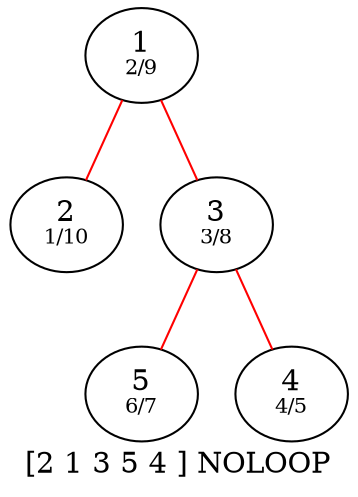 ## Jagadeesh Vasudevamurthy ####
digraph g {
	label = "[2 1 3 5 4 ] NOLOOP"
	2 [label = <2<BR /><FONT POINT-SIZE="10">1/10</FONT>>]
	1 [label = <1<BR /><FONT POINT-SIZE="10">2/9</FONT>>]
	3 [label = <3<BR /><FONT POINT-SIZE="10">3/8</FONT>>]
	5 [label = <5<BR /><FONT POINT-SIZE="10">6/7</FONT>>]
	4 [label = <4<BR /><FONT POINT-SIZE="10">4/5</FONT>>]
	edge [dir=none, color=red]
	   1 -> 2
	   1 -> 3
	   3 -> 4
	   3 -> 5
}